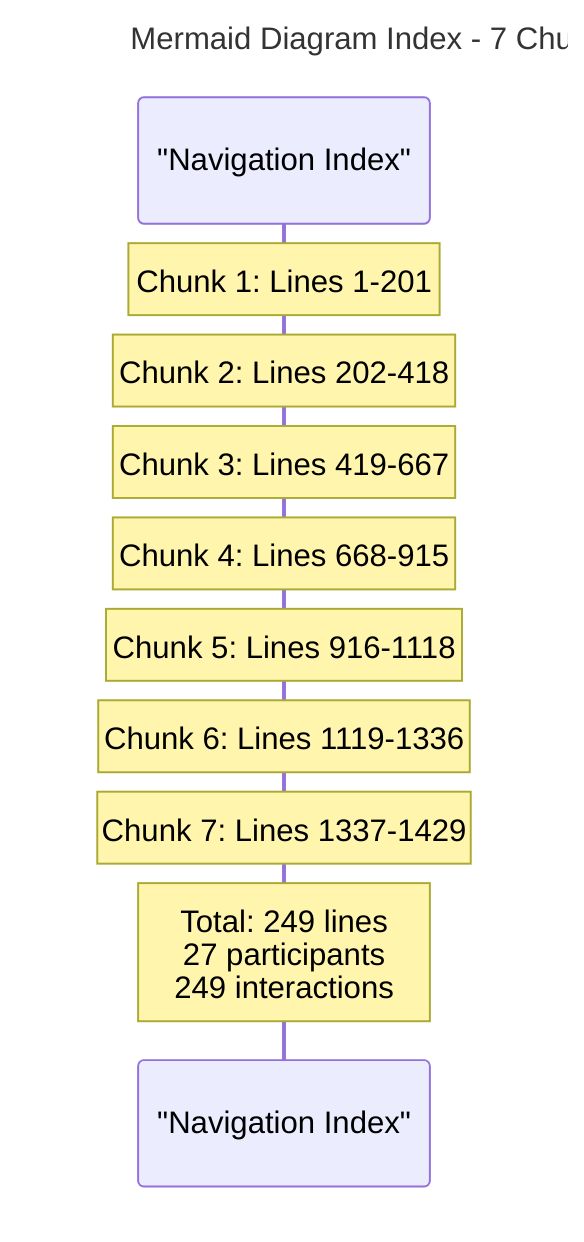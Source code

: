 sequenceDiagram
    title Mermaid Diagram Index - 7 Chunks

    participant Index as "Navigation Index"

    Note over Index: Chunk 1: Lines 1-201
    Note over Index: Chunk 2: Lines 202-418
    Note over Index: Chunk 3: Lines 419-667
    Note over Index: Chunk 4: Lines 668-915
    Note over Index: Chunk 5: Lines 916-1118
    Note over Index: Chunk 6: Lines 1119-1336
    Note over Index: Chunk 7: Lines 1337-1429

    Note over Index: Total: 249 lines<br/>27 participants<br/>249 interactions